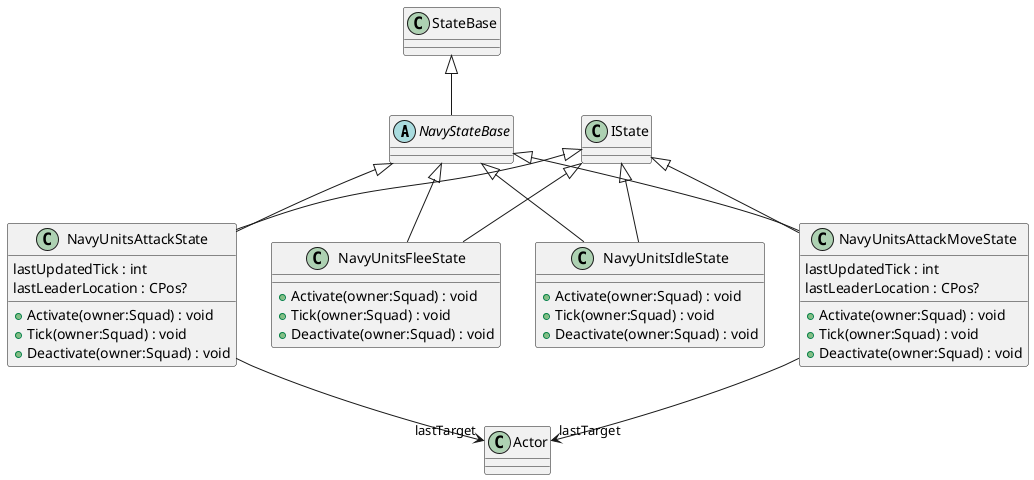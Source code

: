 @startuml
abstract class NavyStateBase {
}
class NavyUnitsIdleState {
    + Activate(owner:Squad) : void
    + Tick(owner:Squad) : void
    + Deactivate(owner:Squad) : void
}
class NavyUnitsAttackMoveState {
    lastUpdatedTick : int
    lastLeaderLocation : CPos?
    + Activate(owner:Squad) : void
    + Tick(owner:Squad) : void
    + Deactivate(owner:Squad) : void
}
class NavyUnitsAttackState {
    lastUpdatedTick : int
    lastLeaderLocation : CPos?
    + Activate(owner:Squad) : void
    + Tick(owner:Squad) : void
    + Deactivate(owner:Squad) : void
}
class NavyUnitsFleeState {
    + Activate(owner:Squad) : void
    + Tick(owner:Squad) : void
    + Deactivate(owner:Squad) : void
}
StateBase <|-- NavyStateBase
NavyStateBase <|-- NavyUnitsIdleState
IState <|-- NavyUnitsIdleState
NavyStateBase <|-- NavyUnitsAttackMoveState
IState <|-- NavyUnitsAttackMoveState
NavyUnitsAttackMoveState --> "lastTarget" Actor
NavyStateBase <|-- NavyUnitsAttackState
IState <|-- NavyUnitsAttackState
NavyUnitsAttackState --> "lastTarget" Actor
NavyStateBase <|-- NavyUnitsFleeState
IState <|-- NavyUnitsFleeState
@enduml
